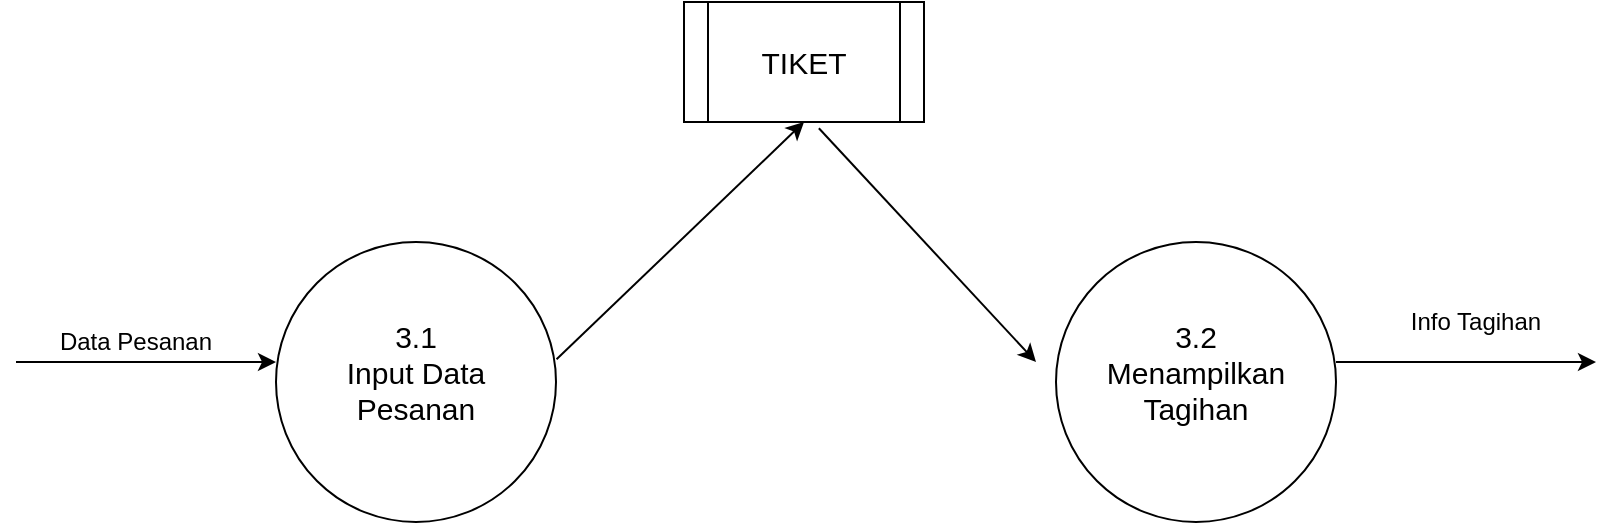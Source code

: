 <mxfile version="14.5.7" type="github">
  <diagram id="6CzQe0c76SuRae5PAXuF" name="Page-1">
    <mxGraphModel dx="1019" dy="555" grid="1" gridSize="10" guides="1" tooltips="1" connect="1" arrows="1" fold="1" page="1" pageScale="1" pageWidth="827" pageHeight="1169" math="0" shadow="0">
      <root>
        <mxCell id="0" />
        <mxCell id="1" parent="0" />
        <mxCell id="WbljoKNIiJTawjSLC2lC-1" value="" style="ellipse;whiteSpace=wrap;html=1;aspect=fixed;" vertex="1" parent="1">
          <mxGeometry x="150" y="180" width="140" height="140" as="geometry" />
        </mxCell>
        <mxCell id="WbljoKNIiJTawjSLC2lC-2" value="" style="ellipse;whiteSpace=wrap;html=1;aspect=fixed;" vertex="1" parent="1">
          <mxGeometry x="540" y="180" width="140" height="140" as="geometry" />
        </mxCell>
        <mxCell id="WbljoKNIiJTawjSLC2lC-3" value="" style="shape=process;whiteSpace=wrap;html=1;backgroundOutline=1;fillColor=#FFFFFF;" vertex="1" parent="1">
          <mxGeometry x="354" y="60" width="120" height="60" as="geometry" />
        </mxCell>
        <mxCell id="WbljoKNIiJTawjSLC2lC-4" value="" style="endArrow=classic;html=1;exitX=1.002;exitY=0.419;exitDx=0;exitDy=0;exitPerimeter=0;entryX=0.5;entryY=1;entryDx=0;entryDy=0;" edge="1" parent="1" source="WbljoKNIiJTawjSLC2lC-1" target="WbljoKNIiJTawjSLC2lC-3">
          <mxGeometry width="50" height="50" relative="1" as="geometry">
            <mxPoint x="390" y="270" as="sourcePoint" />
            <mxPoint x="440" y="220" as="targetPoint" />
          </mxGeometry>
        </mxCell>
        <mxCell id="WbljoKNIiJTawjSLC2lC-5" value="" style="endArrow=classic;html=1;exitX=0.562;exitY=1.052;exitDx=0;exitDy=0;exitPerimeter=0;" edge="1" parent="1" source="WbljoKNIiJTawjSLC2lC-3">
          <mxGeometry width="50" height="50" relative="1" as="geometry">
            <mxPoint x="390" y="270" as="sourcePoint" />
            <mxPoint x="530" y="240" as="targetPoint" />
          </mxGeometry>
        </mxCell>
        <mxCell id="WbljoKNIiJTawjSLC2lC-6" value="" style="endArrow=classic;html=1;fontSize=14;entryX=0;entryY=0;entryDx=0;entryDy=0;" edge="1" parent="1">
          <mxGeometry width="50" height="50" relative="1" as="geometry">
            <mxPoint x="20" y="240" as="sourcePoint" />
            <mxPoint x="150" y="240" as="targetPoint" />
          </mxGeometry>
        </mxCell>
        <mxCell id="WbljoKNIiJTawjSLC2lC-7" value="" style="endArrow=classic;html=1;fontSize=14;entryX=0;entryY=0;entryDx=0;entryDy=0;" edge="1" parent="1">
          <mxGeometry width="50" height="50" relative="1" as="geometry">
            <mxPoint x="680" y="240" as="sourcePoint" />
            <mxPoint x="810" y="240" as="targetPoint" />
          </mxGeometry>
        </mxCell>
        <mxCell id="WbljoKNIiJTawjSLC2lC-8" value="Data Pesanan" style="text;html=1;strokeColor=none;fillColor=none;align=center;verticalAlign=middle;whiteSpace=wrap;rounded=0;" vertex="1" parent="1">
          <mxGeometry x="40" y="220" width="80" height="20" as="geometry" />
        </mxCell>
        <mxCell id="WbljoKNIiJTawjSLC2lC-9" value="Info Tagihan" style="text;html=1;strokeColor=none;fillColor=none;align=center;verticalAlign=middle;whiteSpace=wrap;rounded=0;" vertex="1" parent="1">
          <mxGeometry x="700" y="210" width="100" height="20" as="geometry" />
        </mxCell>
        <mxCell id="WbljoKNIiJTawjSLC2lC-10" value="3.1&lt;br&gt;Input Data&lt;br&gt;Pesanan" style="text;html=1;strokeColor=none;fillColor=none;align=center;verticalAlign=middle;whiteSpace=wrap;rounded=0;fontSize=15;" vertex="1" parent="1">
          <mxGeometry x="150" y="200" width="140" height="90" as="geometry" />
        </mxCell>
        <mxCell id="WbljoKNIiJTawjSLC2lC-11" value="3.2&lt;br&gt;Menampilkan&lt;br&gt;Tagihan" style="text;html=1;strokeColor=none;fillColor=none;align=center;verticalAlign=middle;whiteSpace=wrap;rounded=0;fontSize=15;" vertex="1" parent="1">
          <mxGeometry x="545" y="205" width="130" height="80" as="geometry" />
        </mxCell>
        <mxCell id="WbljoKNIiJTawjSLC2lC-12" value="TIKET" style="text;html=1;strokeColor=none;fillColor=none;align=center;verticalAlign=middle;whiteSpace=wrap;rounded=0;fontSize=15;" vertex="1" parent="1">
          <mxGeometry x="369" y="75" width="90" height="30" as="geometry" />
        </mxCell>
      </root>
    </mxGraphModel>
  </diagram>
</mxfile>
